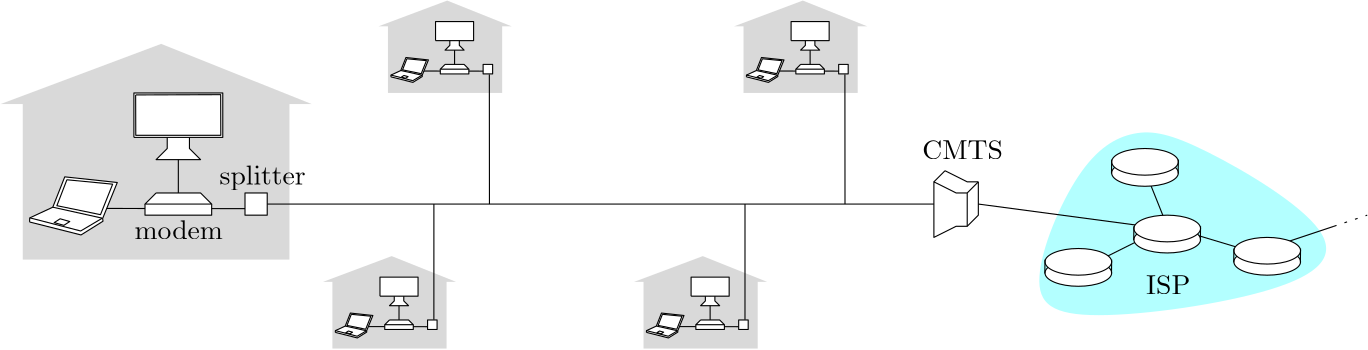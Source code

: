 <?xml version="1.0"?>
<!DOCTYPE ipe SYSTEM "ipe.dtd">
<ipe version="70218" creator="Ipe 7.2.28">
<info created="D:20240306100750" modified="D:20240306101709"/>
<ipestyle name="basic">
<symbol name="arrow/arc(spx)">
<path stroke="sym-stroke" fill="sym-stroke" pen="sym-pen">
0 0 m
-1 0.333 l
-1 -0.333 l
h
</path>
</symbol>
<symbol name="arrow/farc(spx)">
<path stroke="sym-stroke" fill="white" pen="sym-pen">
0 0 m
-1 0.333 l
-1 -0.333 l
h
</path>
</symbol>
<symbol name="arrow/ptarc(spx)">
<path stroke="sym-stroke" fill="sym-stroke" pen="sym-pen">
0 0 m
-1 0.333 l
-0.8 0 l
-1 -0.333 l
h
</path>
</symbol>
<symbol name="arrow/fptarc(spx)">
<path stroke="sym-stroke" fill="white" pen="sym-pen">
0 0 m
-1 0.333 l
-0.8 0 l
-1 -0.333 l
h
</path>
</symbol>
<symbol name="mark/circle(sx)" transformations="translations">
<path fill="sym-stroke">
0.6 0 0 0.6 0 0 e
0.4 0 0 0.4 0 0 e
</path>
</symbol>
<symbol name="mark/disk(sx)" transformations="translations">
<path fill="sym-stroke">
0.6 0 0 0.6 0 0 e
</path>
</symbol>
<symbol name="mark/fdisk(sfx)" transformations="translations">
<group>
<path fill="sym-fill">
0.5 0 0 0.5 0 0 e
</path>
<path fill="sym-stroke" fillrule="eofill">
0.6 0 0 0.6 0 0 e
0.4 0 0 0.4 0 0 e
</path>
</group>
</symbol>
<symbol name="mark/box(sx)" transformations="translations">
<path fill="sym-stroke" fillrule="eofill">
-0.6 -0.6 m
0.6 -0.6 l
0.6 0.6 l
-0.6 0.6 l
h
-0.4 -0.4 m
0.4 -0.4 l
0.4 0.4 l
-0.4 0.4 l
h
</path>
</symbol>
<symbol name="mark/square(sx)" transformations="translations">
<path fill="sym-stroke">
-0.6 -0.6 m
0.6 -0.6 l
0.6 0.6 l
-0.6 0.6 l
h
</path>
</symbol>
<symbol name="mark/fsquare(sfx)" transformations="translations">
<group>
<path fill="sym-fill">
-0.5 -0.5 m
0.5 -0.5 l
0.5 0.5 l
-0.5 0.5 l
h
</path>
<path fill="sym-stroke" fillrule="eofill">
-0.6 -0.6 m
0.6 -0.6 l
0.6 0.6 l
-0.6 0.6 l
h
-0.4 -0.4 m
0.4 -0.4 l
0.4 0.4 l
-0.4 0.4 l
h
</path>
</group>
</symbol>
<symbol name="mark/cross(sx)" transformations="translations">
<group>
<path fill="sym-stroke">
-0.43 -0.57 m
0.57 0.43 l
0.43 0.57 l
-0.57 -0.43 l
h
</path>
<path fill="sym-stroke">
-0.43 0.57 m
0.57 -0.43 l
0.43 -0.57 l
-0.57 0.43 l
h
</path>
</group>
</symbol>
<symbol name="arrow/fnormal(spx)">
<path stroke="sym-stroke" fill="white" pen="sym-pen">
0 0 m
-1 0.333 l
-1 -0.333 l
h
</path>
</symbol>
<symbol name="arrow/pointed(spx)">
<path stroke="sym-stroke" fill="sym-stroke" pen="sym-pen">
0 0 m
-1 0.333 l
-0.8 0 l
-1 -0.333 l
h
</path>
</symbol>
<symbol name="arrow/fpointed(spx)">
<path stroke="sym-stroke" fill="white" pen="sym-pen">
0 0 m
-1 0.333 l
-0.8 0 l
-1 -0.333 l
h
</path>
</symbol>
<symbol name="arrow/linear(spx)">
<path stroke="sym-stroke" pen="sym-pen">
-1 0.333 m
0 0 l
-1 -0.333 l
</path>
</symbol>
<symbol name="arrow/fdouble(spx)">
<path stroke="sym-stroke" fill="white" pen="sym-pen">
0 0 m
-1 0.333 l
-1 -0.333 l
h
-1 0 m
-2 0.333 l
-2 -0.333 l
h
</path>
</symbol>
<symbol name="arrow/double(spx)">
<path stroke="sym-stroke" fill="sym-stroke" pen="sym-pen">
0 0 m
-1 0.333 l
-1 -0.333 l
h
-1 0 m
-2 0.333 l
-2 -0.333 l
h
</path>
</symbol>
<symbol name="arrow/mid-normal(spx)">
<path stroke="sym-stroke" fill="sym-stroke" pen="sym-pen">
0.5 0 m
-0.5 0.333 l
-0.5 -0.333 l
h
</path>
</symbol>
<symbol name="arrow/mid-fnormal(spx)">
<path stroke="sym-stroke" fill="white" pen="sym-pen">
0.5 0 m
-0.5 0.333 l
-0.5 -0.333 l
h
</path>
</symbol>
<symbol name="arrow/mid-pointed(spx)">
<path stroke="sym-stroke" fill="sym-stroke" pen="sym-pen">
0.5 0 m
-0.5 0.333 l
-0.3 0 l
-0.5 -0.333 l
h
</path>
</symbol>
<symbol name="arrow/mid-fpointed(spx)">
<path stroke="sym-stroke" fill="white" pen="sym-pen">
0.5 0 m
-0.5 0.333 l
-0.3 0 l
-0.5 -0.333 l
h
</path>
</symbol>
<symbol name="arrow/mid-double(spx)">
<path stroke="sym-stroke" fill="sym-stroke" pen="sym-pen">
1 0 m
0 0.333 l
0 -0.333 l
h
0 0 m
-1 0.333 l
-1 -0.333 l
h
</path>
</symbol>
<symbol name="arrow/mid-fdouble(spx)">
<path stroke="sym-stroke" fill="white" pen="sym-pen">
1 0 m
0 0.333 l
0 -0.333 l
h
0 0 m
-1 0.333 l
-1 -0.333 l
h
</path>
</symbol>
<anglesize name="22.5 deg" value="22.5"/>
<anglesize name="30 deg" value="30"/>
<anglesize name="45 deg" value="45"/>
<anglesize name="60 deg" value="60"/>
<anglesize name="90 deg" value="90"/>
<arrowsize name="large" value="10"/>
<arrowsize name="small" value="5"/>
<arrowsize name="tiny" value="3"/>
<color name="blue" value="0 0 1"/>
<color name="brown" value="0.647 0.165 0.165"/>
<color name="darkblue" value="0 0 0.545"/>
<color name="darkcyan" value="0 0.545 0.545"/>
<color name="darkgray" value="0.663"/>
<color name="darkgreen" value="0 0.392 0"/>
<color name="darkmagenta" value="0.545 0 0.545"/>
<color name="darkorange" value="1 0.549 0"/>
<color name="darkred" value="0.545 0 0"/>
<color name="gold" value="1 0.843 0"/>
<color name="gray" value="0.745"/>
<color name="green" value="0 1 0"/>
<color name="lightblue" value="0.678 0.847 0.902"/>
<color name="lightcyan" value="0.878 1 1"/>
<color name="lightgray" value="0.827"/>
<color name="lightgreen" value="0.565 0.933 0.565"/>
<color name="lightyellow" value="1 1 0.878"/>
<color name="navy" value="0 0 0.502"/>
<color name="orange" value="1 0.647 0"/>
<color name="pink" value="1 0.753 0.796"/>
<color name="purple" value="0.627 0.125 0.941"/>
<color name="red" value="1 0 0"/>
<color name="seagreen" value="0.18 0.545 0.341"/>
<color name="turquoise" value="0.251 0.878 0.816"/>
<color name="violet" value="0.933 0.51 0.933"/>
<color name="yellow" value="1 1 0"/>
<dashstyle name="dash dot dotted" value="[4 2 1 2 1 2] 0"/>
<dashstyle name="dash dotted" value="[4 2 1 2] 0"/>
<dashstyle name="dashed" value="[4] 0"/>
<dashstyle name="dotted" value="[1 3] 0"/>
<gridsize name="10 pts (~3.5 mm)" value="10"/>
<gridsize name="14 pts (~5 mm)" value="14"/>
<gridsize name="16 pts (~6 mm)" value="16"/>
<gridsize name="20 pts (~7 mm)" value="20"/>
<gridsize name="28 pts (~10 mm)" value="28"/>
<gridsize name="32 pts (~12 mm)" value="32"/>
<gridsize name="4 pts" value="4"/>
<gridsize name="56 pts (~20 mm)" value="56"/>
<gridsize name="8 pts (~3 mm)" value="8"/>
<opacity name="10%" value="0.1"/>
<opacity name="30%" value="0.3"/>
<opacity name="50%" value="0.5"/>
<opacity name="75%" value="0.75"/>
<pen name="fat" value="1.2"/>
<pen name="heavier" value="0.8"/>
<pen name="ultrafat" value="2"/>
<symbolsize name="large" value="5"/>
<symbolsize name="small" value="2"/>
<symbolsize name="tiny" value="1.1"/>
<textsize name="Huge" value="\Huge"/>
<textsize name="LARGE" value="\LARGE"/>
<textsize name="Large" value="\Large"/>
<textsize name="footnote" value="\footnotesize"/>
<textsize name="huge" value="\huge"/>
<textsize name="large" value="\large"/>
<textsize name="script" value="\scriptsize"/>
<textsize name="small" value="\small"/>
<textsize name="tiny" value="\tiny"/>
<textstyle name="center" begin="\begin{center}" end="\end{center}"/>
<textstyle name="item" begin="\begin{itemize}\item{}" end="\end{itemize}"/>
<textstyle name="itemize" begin="\begin{itemize}" end="\end{itemize}"/>
<tiling name="falling" angle="-60" step="4" width="1"/>
<tiling name="rising" angle="30" step="4" width="1"/>
</ipestyle>
<page>
<layer name="alpha"/>
<view layers="alpha" active="alpha"/>
<path layer="alpha" matrix="1 0 0 1 164 -40" fill="white">
240 740 m
244 744 l
252 740 l
256 740 l
256 728 l
252 724 l
252 736 l
248 736 l
240 740 l
</path>
<path matrix="1 0 0 1 164 -40" stroke="black" fill="white">
244 744 m
252 740 l
256 740 l
</path>
<path matrix="1 0 0 1 164 -40" stroke="black" fill="white">
240 736 m
240 720 l
248 724 l
252 724 l
252 736 l
248 736 l
240 740 l
240 736 l
</path>
<path matrix="1 0 0 1 164 -40" stroke="black" fill="white">
252 736 m
256 740 l
</path>
<path matrix="1 0 0 1 164 -40" stroke="black" fill="white">
244 744 m
240 740 l
</path>
<path matrix="1 0 0 1 164 -40" stroke="black">
256 740 m
256 728 l
252 724 l
</path>
<path matrix="1 0 0 1 -184 0" fill="0.502" opacity="30%" stroke-opacity="opaque">
309.792 749.66 m
252 728 l
260 728 l
260 672 l
356 672 l
356 728 l
364 728 l
309.806 749.674 l
</path>
<path matrix="1 0 0 1 -184 0.00008079" stroke="black" fill="white">
316 692 m
316 724 l
</path>
<path matrix="1 0 0 1 -3.99964 -75.9999" fill="white">
120 808 m
120 792 l
152 792 l
152 808 l
h
</path>
<path matrix="1 0 0 1 -3.99964 -75.9999" fill="white">
132 792 m
132 788 l
128 784 l
144 784 l
140 788 l
140 792 l
132 792 l
</path>
<path matrix="1 0 0 1 -3.99964 -75.9999" stroke="black">
120 792 m
152 792 l
152 808 l
120 808 l
120 792 l
</path>
<path matrix="1 0 0 1 -3.99964 -75.9999" stroke="black">
120.63 807.295 m
120.677 792.762 l
151.285 792.762 l
151.238 807.388 l
120.677 807.295 l
</path>
<path matrix="1 0 0 1 -3.99964 -75.9999" stroke="black">
132 792 m
132 788 l
128 784 l
144 784 l
140 788 l
140 792 l
</path>
<path matrix="1 0 0 1 -184 0.00008079" stroke="black" fill="white">
342.54 690.344 m
279.117 690.446 l
</path>
<path matrix="1 0 0 1 -19.9996 -39.9999" stroke="0" fill="white">
140 732 m
140 728 l
164 728 l
164 732 l
</path>
<path matrix="1 0 0 1 -19.9996 -39.9999" stroke="0" fill="white">
144 736 m
140 732 l
164 732 l
160 736 l
144 736 l
</path>
<path matrix="0.483256 0 0 0.412343 0.327362 386.809" stroke="black" fill="white">
161.636 724.492 m
199.972 713.178 l
216.345 725.158 l
216.079 727.554 l
226.994 758.968 l
187.859 763.893 l
178.941 737.404 l
161.77 728.086 l
161.636 724.625 l
</path>
<path matrix="0.483256 0 0 0.412343 0.327362 386.809" stroke="black">
161.903 728.086 m
199.706 716.639 l
215.812 727.82 l
</path>
<path matrix="0.483256 0 0 0.412343 0.327362 386.809" stroke="black">
215.812 727.82 m
178.941 737.404 l
</path>
<path matrix="0.483256 0 0 0.412343 0.327362 386.809" stroke="black" fill="white">
189.456 761.364 m
182.002 738.735 l
214.481 730.881 l
223.533 757.503 l
189.323 761.364 l
</path>
<path matrix="0.483256 0 0 0.412343 0.327362 386.809" stroke="black">
180.006 723.96 m
187.194 721.564 l
191.586 724.891 l
184.398 727.287 l
h
</path>
<path matrix="1 0 0 1 -188 0.00008079" stroke="black" fill="white">
344 696 m
344 688 l
352 688 l
352 696 l
h
</path>
<path matrix="0.428237 0 0 0.428237 76.1217 352.225" fill="0.502" opacity="30%" stroke-opacity="opaque">
309.792 749.66 m
252 728 l
260 728 l
260 672 l
356 672 l
356 728 l
364 728 l
309.806 749.674 l
</path>
<path matrix="0.428237 0 0 0.428237 76.1217 352.225" stroke="black" fill="white">
316 692 m
316 724 l
</path>
<path matrix="0.428237 0 0 0.428237 153.205 319.679" fill="white">
120 808 m
120 792 l
152 792 l
152 808 l
h
</path>
<path matrix="0.428237 0 0 0.428237 153.205 319.679" fill="white">
132 792 m
132 788 l
128 784 l
144 784 l
140 788 l
140 792 l
132 792 l
</path>
<path matrix="0.428237 0 0 0.428237 153.205 319.679" stroke="black">
120 792 m
152 792 l
152 808 l
120 808 l
120 792 l
</path>
<path matrix="0.428237 0 0 0.428237 153.205 319.679" stroke="black">
132 792 m
132 788 l
128 784 l
144 784 l
140 788 l
140 792 l
</path>
<path matrix="0.428237 0 0 0.428237 76.1217 352.225" stroke="black" fill="white">
342.54 690.344 m
279.117 690.446 l
</path>
<path matrix="0.428237 0 0 0.428237 146.353 335.095" stroke="0" fill="white">
140 732 m
140 728 l
164 728 l
164 732 l
</path>
<path matrix="0.428237 0 0 0.428237 146.353 335.095" stroke="0" fill="white">
144 736 m
140 732 l
164 732 l
160 736 l
144 736 l
</path>
<path matrix="0.206948 0 0 0.176581 155.058 517.871" stroke="black" fill="white">
161.636 724.492 m
199.972 713.178 l
216.345 725.158 l
216.079 727.554 l
226.994 758.968 l
187.859 763.893 l
178.941 737.404 l
161.77 728.086 l
161.636 724.625 l
</path>
<path matrix="0.206948 0 0 0.176581 155.058 517.871" stroke="black">
161.903 728.086 m
199.706 716.639 l
215.812 727.82 l
</path>
<path matrix="0.206948 0 0 0.176581 155.058 517.871" stroke="black">
215.812 727.82 m
178.941 737.404 l
</path>
<path matrix="0.206948 0 0 0.176581 155.058 517.871" stroke="black" fill="white">
189.456 761.364 m
182.002 738.735 l
214.481 730.881 l
223.533 757.503 l
189.323 761.364 l
</path>
<path matrix="0.206948 0 0 0.176581 155.058 517.871" stroke="black">
180.006 723.96 m
187.194 721.564 l
191.586 724.891 l
184.398 727.287 l
h
</path>
<path matrix="0.428237 0 0 0.428237 74.4088 352.225" stroke="black" fill="white">
344 696 m
344 688 l
352 688 l
352 696 l
h
</path>
<path matrix="0.428237 0 0 0.428237 188.122 352.225" fill="0.502" opacity="30%" stroke-opacity="opaque">
309.792 749.66 m
252 728 l
260 728 l
260 672 l
356 672 l
356 728 l
364 728 l
309.806 749.674 l
</path>
<path matrix="0.428237 0 0 0.428237 188.122 352.225" stroke="black" fill="white">
316 692 m
316 724 l
</path>
<path matrix="0.428237 0 0 0.428237 265.205 319.679" fill="white">
120 808 m
120 792 l
152 792 l
152 808 l
h
</path>
<path matrix="0.428237 0 0 0.428237 265.205 319.679" fill="white">
132 792 m
132 788 l
128 784 l
144 784 l
140 788 l
140 792 l
132 792 l
</path>
<path matrix="0.428237 0 0 0.428237 265.205 319.679" stroke="black">
120 792 m
152 792 l
152 808 l
120 808 l
120 792 l
</path>
<path matrix="0.428237 0 0 0.428237 265.205 319.679" stroke="black">
132 792 m
132 788 l
128 784 l
144 784 l
140 788 l
140 792 l
</path>
<path matrix="0.428237 0 0 0.428237 188.122 352.225" stroke="black" fill="white">
342.54 690.344 m
279.117 690.446 l
</path>
<path matrix="0.428237 0 0 0.428237 258.353 335.095" stroke="0" fill="white">
140 732 m
140 728 l
164 728 l
164 732 l
</path>
<path matrix="0.428237 0 0 0.428237 258.353 335.095" stroke="0" fill="white">
144 736 m
140 732 l
164 732 l
160 736 l
144 736 l
</path>
<path matrix="0.206948 0 0 0.176581 267.058 517.871" stroke="black" fill="white">
161.636 724.492 m
199.972 713.178 l
216.345 725.158 l
216.079 727.554 l
226.994 758.968 l
187.859 763.893 l
178.941 737.404 l
161.77 728.086 l
161.636 724.625 l
</path>
<path matrix="0.206948 0 0 0.176581 267.058 517.871" stroke="black">
161.903 728.086 m
199.706 716.639 l
215.812 727.82 l
</path>
<path matrix="0.206948 0 0 0.176581 267.058 517.871" stroke="black">
215.812 727.82 m
178.941 737.404 l
</path>
<path matrix="0.206948 0 0 0.176581 267.058 517.871" stroke="black" fill="white">
189.456 761.364 m
182.002 738.735 l
214.481 730.881 l
223.533 757.503 l
189.323 761.364 l
</path>
<path matrix="0.206948 0 0 0.176581 267.058 517.871" stroke="black">
180.006 723.96 m
187.194 721.564 l
191.586 724.891 l
184.398 727.287 l
h
</path>
<path matrix="0.428237 0 0 0.428237 186.409 352.225" stroke="black" fill="white">
344 696 m
344 688 l
352 688 l
352 696 l
h
</path>
<path matrix="0.428237 0 0 0.428237 224.122 444.225" fill="0.502" opacity="30%" stroke-opacity="opaque">
309.792 749.66 m
252 728 l
260 728 l
260 672 l
356 672 l
356 728 l
364 728 l
309.806 749.674 l
</path>
<path matrix="0.428237 0 0 0.428237 224.122 444.225" stroke="black" fill="white">
316 692 m
316 724 l
</path>
<path matrix="0.428237 0 0 0.428237 301.205 411.679" fill="white">
120 808 m
120 792 l
152 792 l
152 808 l
h
</path>
<path matrix="0.428237 0 0 0.428237 301.205 411.679" fill="white">
132 792 m
132 788 l
128 784 l
144 784 l
140 788 l
140 792 l
132 792 l
</path>
<path matrix="0.428237 0 0 0.428237 301.205 411.679" stroke="black">
120 792 m
152 792 l
152 808 l
120 808 l
120 792 l
</path>
<path matrix="0.428237 0 0 0.428237 301.205 411.679" stroke="black">
132 792 m
132 788 l
128 784 l
144 784 l
140 788 l
140 792 l
</path>
<path matrix="0.428237 0 0 0.428237 224.122 444.225" stroke="black" fill="white">
342.54 690.344 m
279.117 690.446 l
</path>
<path matrix="0.428237 0 0 0.428237 294.353 427.095" stroke="0" fill="white">
140 732 m
140 728 l
164 728 l
164 732 l
</path>
<path matrix="0.428237 0 0 0.428237 294.353 427.095" stroke="0" fill="white">
144 736 m
140 732 l
164 732 l
160 736 l
144 736 l
</path>
<path matrix="0.206948 0 0 0.176581 303.058 609.871" stroke="black" fill="white">
161.636 724.492 m
199.972 713.178 l
216.345 725.158 l
216.079 727.554 l
226.994 758.968 l
187.859 763.893 l
178.941 737.404 l
161.77 728.086 l
161.636 724.625 l
</path>
<path matrix="0.206948 0 0 0.176581 303.058 609.871" stroke="black">
161.903 728.086 m
199.706 716.639 l
215.812 727.82 l
</path>
<path matrix="0.206948 0 0 0.176581 303.058 609.871" stroke="black">
215.812 727.82 m
178.941 737.404 l
</path>
<path matrix="0.206948 0 0 0.176581 303.058 609.871" stroke="black" fill="white">
189.456 761.364 m
182.002 738.735 l
214.481 730.881 l
223.533 757.503 l
189.323 761.364 l
</path>
<path matrix="0.206948 0 0 0.176581 303.058 609.871" stroke="black">
180.006 723.96 m
187.194 721.564 l
191.586 724.891 l
184.398 727.287 l
h
</path>
<path matrix="0.428237 0 0 0.428237 222.409 444.225" stroke="black" fill="white">
344 696 m
344 688 l
352 688 l
352 696 l
h
</path>
<path matrix="0.428237 0 0 0.428237 96.122 444.225" fill="0.502" opacity="30%" stroke-opacity="opaque">
309.792 749.66 m
252 728 l
260 728 l
260 672 l
356 672 l
356 728 l
364 728 l
309.806 749.674 l
</path>
<path matrix="0.428237 0 0 0.428237 96.122 444.225" stroke="black" fill="white">
316 692 m
316 724 l
</path>
<path matrix="0.428237 0 0 0.428237 173.205 411.679" fill="white">
120 808 m
120 792 l
152 792 l
152 808 l
h
</path>
<path matrix="0.428237 0 0 0.428237 173.205 411.679" fill="white">
132 792 m
132 788 l
128 784 l
144 784 l
140 788 l
140 792 l
132 792 l
</path>
<path matrix="0.428237 0 0 0.428237 173.205 411.679" stroke="black">
120 792 m
152 792 l
152 808 l
120 808 l
120 792 l
</path>
<path matrix="0.428237 0 0 0.428237 173.205 411.679" stroke="black">
132 792 m
132 788 l
128 784 l
144 784 l
140 788 l
140 792 l
</path>
<path matrix="0.428237 0 0 0.428237 96.122 444.225" stroke="black" fill="white">
342.54 690.344 m
279.117 690.446 l
</path>
<path matrix="0.428237 0 0 0.428237 166.353 427.095" stroke="0" fill="white">
140 732 m
140 728 l
164 728 l
164 732 l
</path>
<path matrix="0.428237 0 0 0.428237 166.353 427.095" stroke="0" fill="white">
144 736 m
140 732 l
164 732 l
160 736 l
144 736 l
</path>
<path matrix="0.206948 0 0 0.176581 175.058 609.871" stroke="black" fill="white">
161.636 724.492 m
199.972 713.178 l
216.345 725.158 l
216.079 727.554 l
226.994 758.968 l
187.859 763.893 l
178.941 737.404 l
161.77 728.086 l
161.636 724.625 l
</path>
<path matrix="0.206948 0 0 0.176581 175.058 609.871" stroke="black">
161.903 728.086 m
199.706 716.639 l
215.812 727.82 l
</path>
<path matrix="0.206948 0 0 0.176581 175.058 609.871" stroke="black">
215.812 727.82 m
178.941 737.404 l
</path>
<path matrix="0.206948 0 0 0.176581 175.058 609.871" stroke="black" fill="white">
189.456 761.364 m
182.002 738.735 l
214.481 730.881 l
223.533 757.503 l
189.323 761.364 l
</path>
<path matrix="0.206948 0 0 0.176581 175.058 609.871" stroke="black">
180.006 723.96 m
187.194 721.564 l
191.586 724.891 l
184.398 727.287 l
h
</path>
<path matrix="0.428237 0 0 0.428237 94.4088 444.225" stroke="black" fill="white">
344 696 m
344 688 l
352 688 l
352 696 l
h
</path>
<path stroke="black" opacity="30%" stroke-opacity="opaque">
404 692 m
164 692 l
</path>
<path stroke="black" opacity="30%" stroke-opacity="opaque">
243.964 738.675 m
244 692 l
</path>
<path matrix="1 0 0 1 128 0" stroke="black" opacity="30%" stroke-opacity="opaque">
243.964 738.675 m
244 692 l
</path>
<path stroke="black" opacity="30%" stroke-opacity="opaque">
223.993 650.382 m
224 692 l
224 692 l
</path>
<path matrix="1 0 0 1 112 0" stroke="black" opacity="30%" stroke-opacity="opaque">
223.993 650.382 m
224 692 l
224 692 l
</path>
<path stroke="black" dash="dotted" opacity="30%" stroke-opacity="opaque">
548 684 m
560 688 l
</path>
<path fill="0 1 1" opacity="30%" stroke-opacity="opaque">
476 720
456 708
436 660
452 648
536 660
556 680
496 716 u
</path>
<path stroke="black" opacity="30%" stroke-opacity="opaque">
488 684 m
480 704 l
</path>
<path stroke="black" opacity="30%" stroke-opacity="opaque">
488 684 m
528 672 l
</path>
<path stroke="black" opacity="30%" stroke-opacity="opaque">
488 684 m
456 668 l
</path>
<path stroke="black" opacity="30%" stroke-opacity="opaque">
420 692 m
480 684 l
</path>
<path matrix="1 0 0 0.4 328 405.6" stroke="black" fill="1">
12 0 0 12 152 744 e
</path>
<path matrix="1 0 0 0.4 328 409.6" stroke="black" fill="1">
12 0 0 12 152 744 e
</path>
<path matrix="1 0 0 1 328 -44" stroke="black" fill="white">
140 752 m
139.936 746.988 l
</path>
<path matrix="1 0 0 1 352 -44" stroke="black" fill="white">
140 752 m
139.936 746.988 l
</path>
<path matrix="1 0 0 0.4 304 369.6" stroke="black" fill="1">
12 0 0 12 152 744 e
</path>
<path matrix="1 0 0 0.4 304 373.6" stroke="black" fill="1">
12 0 0 12 152 744 e
</path>
<path matrix="1 0 0 1 304 -80" stroke="black" fill="white">
140 752 m
139.936 746.988 l
</path>
<path matrix="1 0 0 1 328 -80" stroke="black" fill="white">
140 752 m
139.936 746.988 l
</path>
<path matrix="1 0 0 0.4 336 381.6" stroke="black" fill="1">
12 0 0 12 152 744 e
</path>
<path matrix="1 0 0 0.4 336 385.6" stroke="black" fill="1">
12 0 0 12 152 744 e
</path>
<path matrix="1 0 0 1 336 -68" stroke="black" fill="white">
140 752 m
139.936 746.988 l
</path>
<path matrix="1 0 0 1 360 -68" stroke="black" fill="white">
140 752 m
139.936 746.988 l
</path>
<path stroke="black" opacity="30%" stroke-opacity="opaque">
524 676 m
548 684 l
</path>
<path matrix="1 0 0 0.4 372 373.6" stroke="black" fill="1">
12 0 0 12 152 744 e
</path>
<path matrix="1 0 0 0.4 372 377.6" stroke="black" fill="1">
12 0 0 12 152 744 e
</path>
<path matrix="1 0 0 1 372 -76" stroke="black" fill="white">
140 752 m
139.936 746.988 l
</path>
<path matrix="1 0 0 1 396 -76" stroke="black" fill="white">
140 752 m
139.936 746.988 l
</path>
<text matrix="1 0 0 1 -7.60218 -0.506812" transformations="translations" pos="488 660" stroke="black" type="label" width="15.913" height="6.808" depth="0" valign="baseline">ISP</text>
<text matrix="1 0 0 1 -88.185 48.1471" transformations="translations" pos="488 660" stroke="black" type="label" width="29.058" height="6.808" depth="0" valign="baseline">CMTS</text>
<text matrix="1 0 0 1 -371.787 19.3245" transformations="translations" pos="488 660" stroke="black" type="label" width="31.825" height="6.918" depth="0" valign="baseline">modem</text>
<text matrix="1 0 0 1 -341.185 39.0733" transformations="translations" pos="488 660" stroke="black" type="label" width="31.078" height="6.926" depth="1.93" valign="baseline">splitter</text>
</page>
</ipe>
